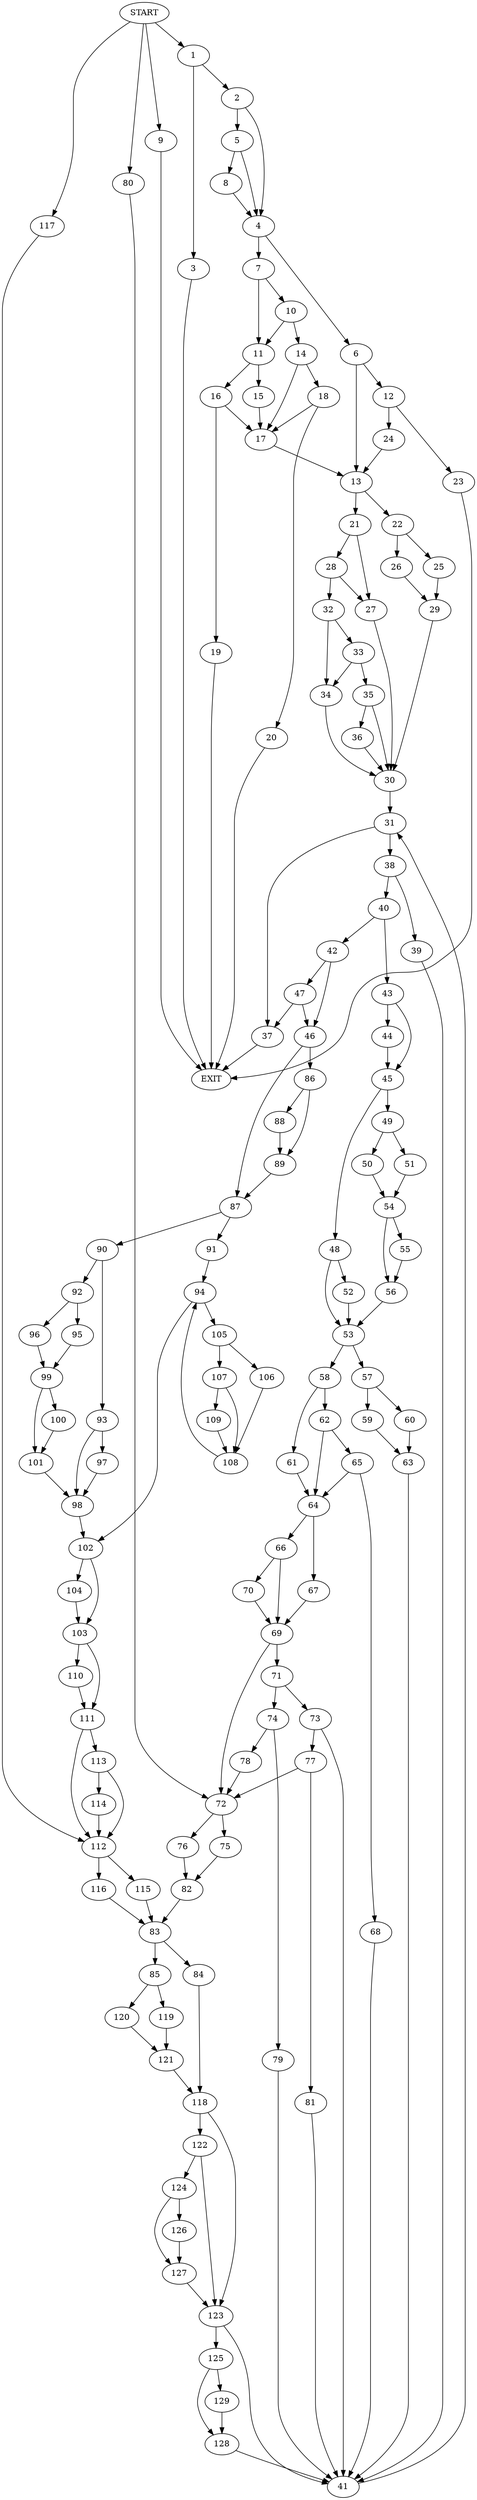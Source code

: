 digraph {
0 [label="START"]
130 [label="EXIT"]
0 -> 1
1 -> 2
1 -> 3
2 -> 4
2 -> 5
3 -> 130
4 -> 6
4 -> 7
5 -> 8
5 -> 4
0 -> 9
9 -> 130
8 -> 4
7 -> 10
7 -> 11
6 -> 12
6 -> 13
10 -> 14
10 -> 11
11 -> 15
11 -> 16
14 -> 17
14 -> 18
15 -> 17
16 -> 19
16 -> 17
17 -> 13
19 -> 130
18 -> 17
18 -> 20
20 -> 130
13 -> 21
13 -> 22
12 -> 23
12 -> 24
24 -> 13
23 -> 130
22 -> 25
22 -> 26
21 -> 27
21 -> 28
25 -> 29
26 -> 29
29 -> 30
30 -> 31
28 -> 27
28 -> 32
27 -> 30
32 -> 33
32 -> 34
34 -> 30
33 -> 35
33 -> 34
35 -> 30
35 -> 36
36 -> 30
31 -> 37
31 -> 38
38 -> 39
38 -> 40
37 -> 130
39 -> 41
40 -> 42
40 -> 43
41 -> 31
43 -> 44
43 -> 45
42 -> 46
42 -> 47
44 -> 45
45 -> 48
45 -> 49
49 -> 50
49 -> 51
48 -> 52
48 -> 53
51 -> 54
50 -> 54
54 -> 55
54 -> 56
55 -> 56
56 -> 53
53 -> 57
53 -> 58
52 -> 53
57 -> 59
57 -> 60
58 -> 61
58 -> 62
59 -> 63
60 -> 63
63 -> 41
62 -> 64
62 -> 65
61 -> 64
64 -> 66
64 -> 67
65 -> 64
65 -> 68
68 -> 41
66 -> 69
66 -> 70
67 -> 69
69 -> 71
69 -> 72
70 -> 69
71 -> 73
71 -> 74
72 -> 75
72 -> 76
73 -> 41
73 -> 77
74 -> 78
74 -> 79
79 -> 41
78 -> 72
0 -> 80
80 -> 72
77 -> 81
77 -> 72
81 -> 41
75 -> 82
76 -> 82
82 -> 83
83 -> 84
83 -> 85
47 -> 37
47 -> 46
46 -> 86
46 -> 87
86 -> 88
86 -> 89
87 -> 90
87 -> 91
88 -> 89
89 -> 87
90 -> 92
90 -> 93
91 -> 94
92 -> 95
92 -> 96
93 -> 97
93 -> 98
96 -> 99
95 -> 99
99 -> 100
99 -> 101
100 -> 101
101 -> 98
98 -> 102
97 -> 98
102 -> 103
102 -> 104
94 -> 105
94 -> 102
105 -> 106
105 -> 107
106 -> 108
107 -> 108
107 -> 109
108 -> 94
109 -> 108
104 -> 103
103 -> 110
103 -> 111
111 -> 112
111 -> 113
110 -> 111
113 -> 112
113 -> 114
112 -> 115
112 -> 116
114 -> 112
0 -> 117
117 -> 112
116 -> 83
115 -> 83
84 -> 118
85 -> 119
85 -> 120
119 -> 121
120 -> 121
121 -> 118
118 -> 122
118 -> 123
122 -> 123
122 -> 124
123 -> 125
123 -> 41
124 -> 126
124 -> 127
126 -> 127
127 -> 123
125 -> 128
125 -> 129
128 -> 41
129 -> 128
}

